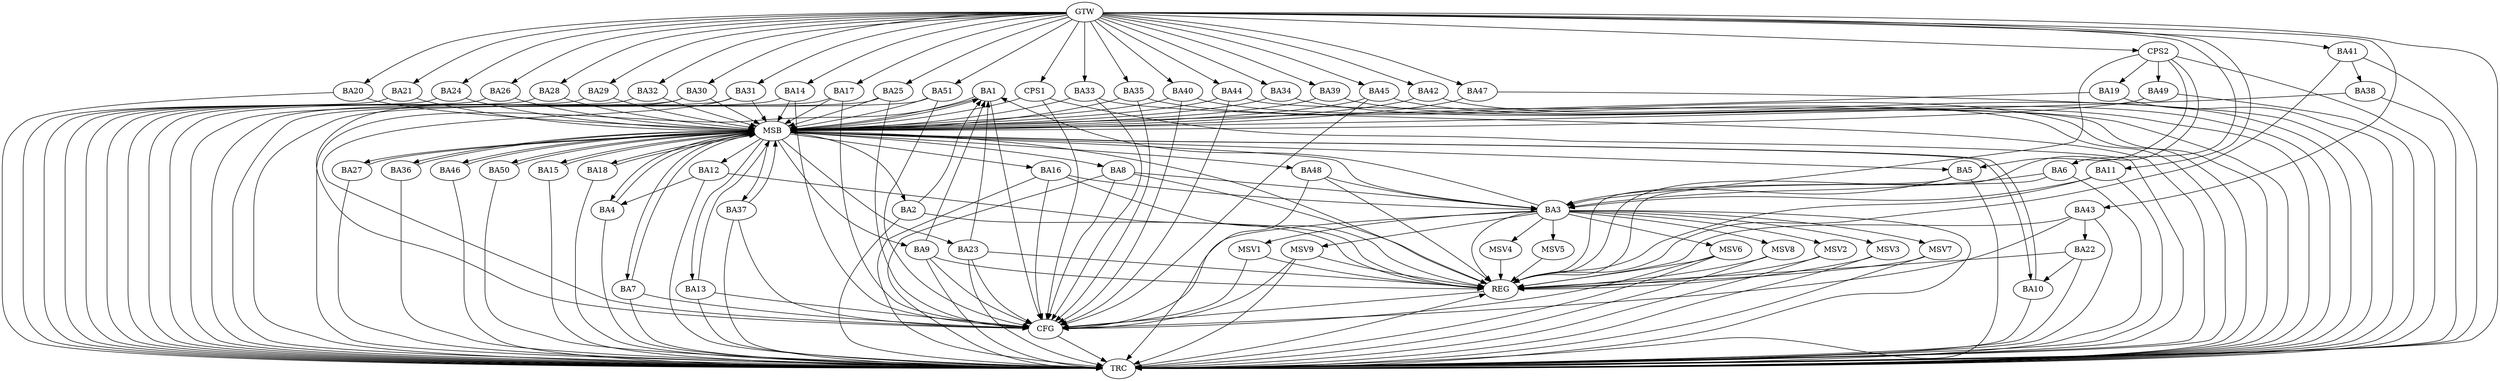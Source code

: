 strict digraph G {
  BA1 [ label="BA1" ];
  BA2 [ label="BA2" ];
  BA3 [ label="BA3" ];
  BA4 [ label="BA4" ];
  BA5 [ label="BA5" ];
  BA6 [ label="BA6" ];
  BA7 [ label="BA7" ];
  BA8 [ label="BA8" ];
  BA9 [ label="BA9" ];
  BA10 [ label="BA10" ];
  BA11 [ label="BA11" ];
  BA12 [ label="BA12" ];
  BA13 [ label="BA13" ];
  BA14 [ label="BA14" ];
  BA15 [ label="BA15" ];
  BA16 [ label="BA16" ];
  BA17 [ label="BA17" ];
  BA18 [ label="BA18" ];
  BA19 [ label="BA19" ];
  BA20 [ label="BA20" ];
  BA21 [ label="BA21" ];
  BA22 [ label="BA22" ];
  BA23 [ label="BA23" ];
  BA24 [ label="BA24" ];
  BA25 [ label="BA25" ];
  BA26 [ label="BA26" ];
  BA27 [ label="BA27" ];
  BA28 [ label="BA28" ];
  BA29 [ label="BA29" ];
  BA30 [ label="BA30" ];
  BA31 [ label="BA31" ];
  BA32 [ label="BA32" ];
  BA33 [ label="BA33" ];
  BA34 [ label="BA34" ];
  BA35 [ label="BA35" ];
  BA36 [ label="BA36" ];
  BA37 [ label="BA37" ];
  BA38 [ label="BA38" ];
  BA39 [ label="BA39" ];
  BA40 [ label="BA40" ];
  BA41 [ label="BA41" ];
  BA42 [ label="BA42" ];
  BA43 [ label="BA43" ];
  BA44 [ label="BA44" ];
  BA45 [ label="BA45" ];
  BA46 [ label="BA46" ];
  BA47 [ label="BA47" ];
  BA48 [ label="BA48" ];
  BA49 [ label="BA49" ];
  BA50 [ label="BA50" ];
  BA51 [ label="BA51" ];
  CPS1 [ label="CPS1" ];
  CPS2 [ label="CPS2" ];
  GTW [ label="GTW" ];
  REG [ label="REG" ];
  MSB [ label="MSB" ];
  CFG [ label="CFG" ];
  TRC [ label="TRC" ];
  MSV1 [ label="MSV1" ];
  MSV2 [ label="MSV2" ];
  MSV3 [ label="MSV3" ];
  MSV4 [ label="MSV4" ];
  MSV5 [ label="MSV5" ];
  MSV6 [ label="MSV6" ];
  MSV7 [ label="MSV7" ];
  MSV8 [ label="MSV8" ];
  MSV9 [ label="MSV9" ];
  BA2 -> BA1;
  BA3 -> BA1;
  BA5 -> BA3;
  BA6 -> BA3;
  BA8 -> BA3;
  BA9 -> BA1;
  BA11 -> BA3;
  BA12 -> BA4;
  BA16 -> BA3;
  BA22 -> BA10;
  BA23 -> BA1;
  BA41 -> BA38;
  BA43 -> BA22;
  BA48 -> BA3;
  CPS2 -> BA5;
  CPS2 -> BA3;
  CPS2 -> BA19;
  CPS2 -> BA49;
  GTW -> BA6;
  GTW -> BA11;
  GTW -> BA14;
  GTW -> BA17;
  GTW -> BA20;
  GTW -> BA21;
  GTW -> BA24;
  GTW -> BA25;
  GTW -> BA26;
  GTW -> BA28;
  GTW -> BA29;
  GTW -> BA30;
  GTW -> BA31;
  GTW -> BA32;
  GTW -> BA33;
  GTW -> BA34;
  GTW -> BA35;
  GTW -> BA39;
  GTW -> BA40;
  GTW -> BA41;
  GTW -> BA42;
  GTW -> BA43;
  GTW -> BA44;
  GTW -> BA45;
  GTW -> BA47;
  GTW -> BA51;
  GTW -> CPS1;
  GTW -> CPS2;
  BA2 -> REG;
  BA3 -> REG;
  BA5 -> REG;
  BA6 -> REG;
  BA8 -> REG;
  BA9 -> REG;
  BA11 -> REG;
  BA12 -> REG;
  BA16 -> REG;
  BA22 -> REG;
  BA23 -> REG;
  BA41 -> REG;
  BA43 -> REG;
  BA48 -> REG;
  CPS2 -> REG;
  BA1 -> MSB;
  MSB -> BA2;
  MSB -> REG;
  BA4 -> MSB;
  MSB -> BA1;
  BA7 -> MSB;
  BA10 -> MSB;
  MSB -> BA3;
  BA13 -> MSB;
  BA14 -> MSB;
  MSB -> BA13;
  BA15 -> MSB;
  MSB -> BA8;
  BA17 -> MSB;
  BA18 -> MSB;
  BA19 -> MSB;
  MSB -> BA12;
  BA20 -> MSB;
  BA21 -> MSB;
  MSB -> BA16;
  BA24 -> MSB;
  BA25 -> MSB;
  MSB -> BA23;
  BA26 -> MSB;
  BA27 -> MSB;
  BA28 -> MSB;
  BA29 -> MSB;
  BA30 -> MSB;
  BA31 -> MSB;
  MSB -> BA18;
  BA32 -> MSB;
  BA33 -> MSB;
  MSB -> BA15;
  BA34 -> MSB;
  MSB -> BA7;
  BA35 -> MSB;
  BA36 -> MSB;
  BA37 -> MSB;
  BA38 -> MSB;
  BA39 -> MSB;
  MSB -> BA4;
  BA40 -> MSB;
  BA42 -> MSB;
  MSB -> BA5;
  BA44 -> MSB;
  MSB -> BA10;
  BA45 -> MSB;
  BA46 -> MSB;
  BA47 -> MSB;
  BA49 -> MSB;
  MSB -> BA46;
  BA50 -> MSB;
  BA51 -> MSB;
  MSB -> BA48;
  CPS1 -> MSB;
  MSB -> BA50;
  MSB -> BA9;
  MSB -> BA37;
  MSB -> BA27;
  MSB -> BA36;
  BA43 -> CFG;
  BA7 -> CFG;
  BA14 -> CFG;
  BA31 -> CFG;
  BA13 -> CFG;
  BA25 -> CFG;
  BA35 -> CFG;
  BA40 -> CFG;
  BA37 -> CFG;
  BA44 -> CFG;
  BA30 -> CFG;
  BA8 -> CFG;
  BA23 -> CFG;
  BA3 -> CFG;
  BA45 -> CFG;
  BA16 -> CFG;
  BA17 -> CFG;
  BA51 -> CFG;
  BA33 -> CFG;
  BA9 -> CFG;
  CPS1 -> CFG;
  BA1 -> CFG;
  REG -> CFG;
  BA1 -> TRC;
  BA2 -> TRC;
  BA3 -> TRC;
  BA4 -> TRC;
  BA5 -> TRC;
  BA6 -> TRC;
  BA7 -> TRC;
  BA8 -> TRC;
  BA9 -> TRC;
  BA10 -> TRC;
  BA11 -> TRC;
  BA12 -> TRC;
  BA13 -> TRC;
  BA14 -> TRC;
  BA15 -> TRC;
  BA16 -> TRC;
  BA17 -> TRC;
  BA18 -> TRC;
  BA19 -> TRC;
  BA20 -> TRC;
  BA21 -> TRC;
  BA22 -> TRC;
  BA23 -> TRC;
  BA24 -> TRC;
  BA25 -> TRC;
  BA26 -> TRC;
  BA27 -> TRC;
  BA28 -> TRC;
  BA29 -> TRC;
  BA30 -> TRC;
  BA31 -> TRC;
  BA32 -> TRC;
  BA33 -> TRC;
  BA34 -> TRC;
  BA35 -> TRC;
  BA36 -> TRC;
  BA37 -> TRC;
  BA38 -> TRC;
  BA39 -> TRC;
  BA40 -> TRC;
  BA41 -> TRC;
  BA42 -> TRC;
  BA43 -> TRC;
  BA44 -> TRC;
  BA45 -> TRC;
  BA46 -> TRC;
  BA47 -> TRC;
  BA48 -> TRC;
  BA49 -> TRC;
  BA50 -> TRC;
  BA51 -> TRC;
  CPS1 -> TRC;
  CPS2 -> TRC;
  GTW -> TRC;
  CFG -> TRC;
  TRC -> REG;
  BA3 -> MSV1;
  BA3 -> MSV2;
  BA3 -> MSV3;
  MSV1 -> REG;
  MSV1 -> CFG;
  MSV2 -> REG;
  MSV2 -> TRC;
  MSV3 -> REG;
  MSV3 -> TRC;
  BA3 -> MSV4;
  BA3 -> MSV5;
  MSV4 -> REG;
  MSV5 -> REG;
  BA3 -> MSV6;
  BA3 -> MSV7;
  MSV6 -> REG;
  MSV6 -> TRC;
  MSV6 -> CFG;
  MSV7 -> REG;
  MSV7 -> TRC;
  BA3 -> MSV8;
  MSV8 -> REG;
  MSV8 -> TRC;
  BA3 -> MSV9;
  MSV9 -> REG;
  MSV9 -> TRC;
  MSV9 -> CFG;
}
